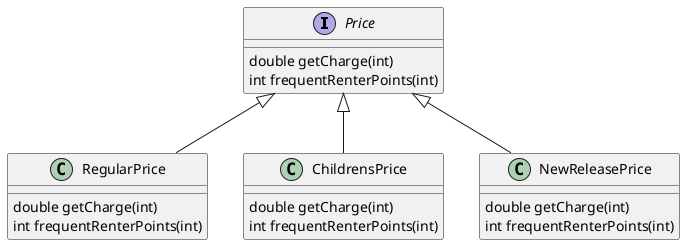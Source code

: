 @startuml

interface Price {
    double getCharge(int)
    int frequentRenterPoints(int)
}

class RegularPrice {
    double getCharge(int)
    int frequentRenterPoints(int)
}

class ChildrensPrice {
    double getCharge(int)
    int frequentRenterPoints(int)
}

class NewReleasePrice {
    double getCharge(int)
    int frequentRenterPoints(int)
}

Price <|-- RegularPrice
Price <|-- ChildrensPrice
Price <|-- NewReleasePrice

@enduml